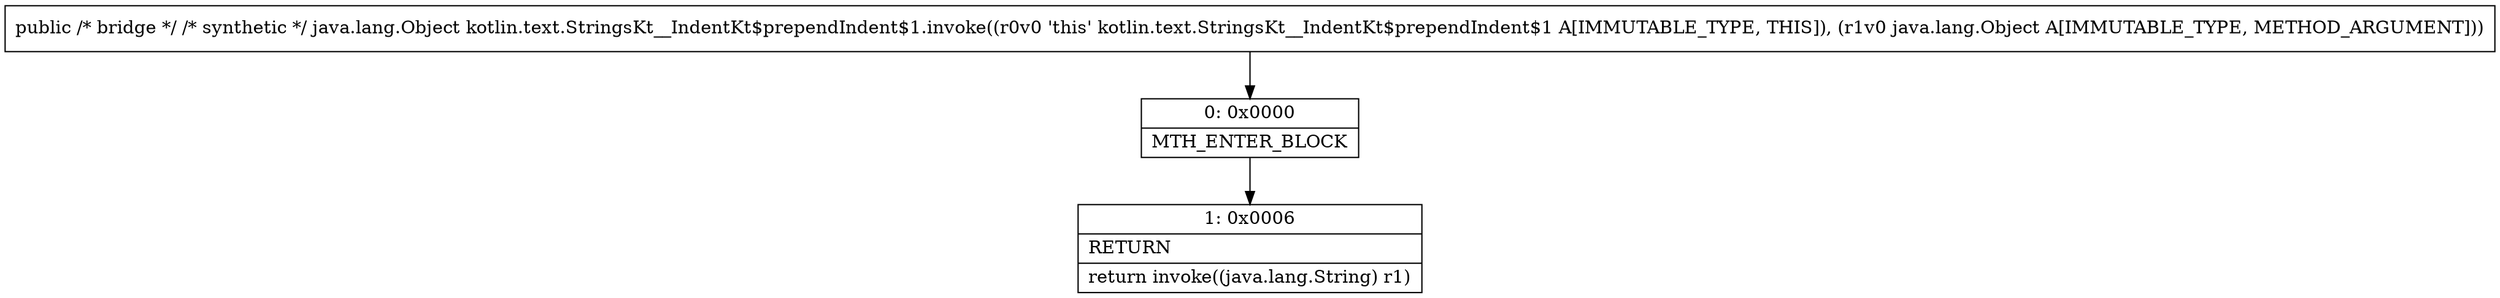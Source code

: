 digraph "CFG forkotlin.text.StringsKt__IndentKt$prependIndent$1.invoke(Ljava\/lang\/Object;)Ljava\/lang\/Object;" {
Node_0 [shape=record,label="{0\:\ 0x0000|MTH_ENTER_BLOCK\l}"];
Node_1 [shape=record,label="{1\:\ 0x0006|RETURN\l|return invoke((java.lang.String) r1)\l}"];
MethodNode[shape=record,label="{public \/* bridge *\/ \/* synthetic *\/ java.lang.Object kotlin.text.StringsKt__IndentKt$prependIndent$1.invoke((r0v0 'this' kotlin.text.StringsKt__IndentKt$prependIndent$1 A[IMMUTABLE_TYPE, THIS]), (r1v0 java.lang.Object A[IMMUTABLE_TYPE, METHOD_ARGUMENT])) }"];
MethodNode -> Node_0;
Node_0 -> Node_1;
}

